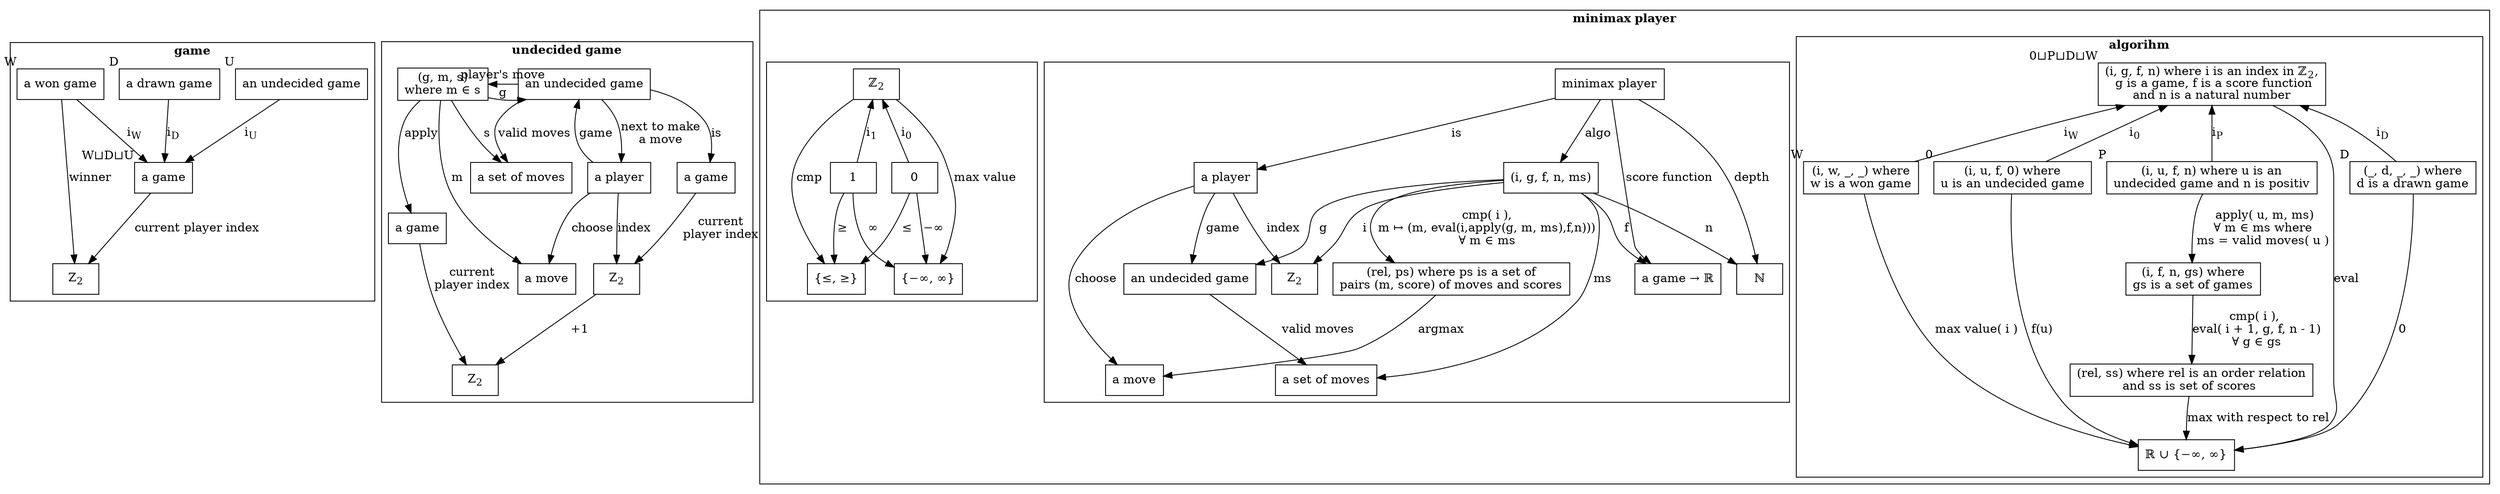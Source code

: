 digraph olog 
{ 
    node [shape = "box"]
    layout=dot
    subgraph cluster_ga {
        label=<<b>game</b>>
        ga_g [label="a game", xlabel=<W&#x2294;D&#x2294;U>]
        ga_g -> ga_z [label="current player index"]
        ga_w [label="a won game", xlabel=W]
        ga_w -> ga_g [label=<i<sub>W</sub>>]
        ga_w -> ga_z [label="winner"]
        ga_d [label="a drawn game", xlabel=D]
        ga_d -> ga_g [label=<i<sub>D</sub>>]
        ga_u [label="an undecided game", xlabel=U]
        ga_u -> ga_g [label=<i<sub>U</sub>>]
        ga_z [label=<Z<sub>2</sub>>]
    }
    subgraph cluster_moves {
        label=<<b>undecided game</b>>
        st_z [label=<Z<sub>2</sub>>]
        st_undecided [label="an undecided game"]
        st_undecided -> st_game [label="is"]
        st_undecided -> st_p [label=<next to make<br/>a move>]
        st_undecided -> st_s [label="valid moves"]
        st_undecided -> st_g_m_s [label=<player's move>]
        st_s [label="a set of moves"]
        st_g_m_s [label=<(g, m, s)<br/>where m &#x2208; s>]
        st_g_m_s -> st_s [label="s"]
        st_g_m_s -> st_m [label="m"]
        st_g_m_s -> st_g2 [label="apply"]
        st_g_m_s -> st_undecided [label="g"]
        st_game [label="a game"]
        st_game -> st_z2 [label=<current<br/>player index>]
        st_g2 [label="a game"]
        st_p [label="a player"]
        st_p -> st_z2 [label="index"]   
        st_p -> st_m [label="choose"]   
        st_p -> st_undecided [label="game"] 
        st_z2 [label=<Z<sub>2</sub>>]
        st_z2 -> st_z [label="+1"]
        st_g2 -> st_z [label=<current<br/>player index>]
        st_m [label="a move"]
        {rank=same; st_g_m_s; st_undecided}
        //{rank=same; st_z; st_z2}
        //{rank=same; st_m; st_s}
        //{rank=min; st_game}
    }    

    subgraph cluster_mp {
        label=<<b>minimax player</b>>
        subgraph cluster_minimax {
            label=<<b>algorihm</b>>
            mm_i_g_s_n [label=<(i, g, f, n) where i is an index in &#x2124;<sub>2</sub>,<br/> g is a game, f is a score function<br/>and n is a natural number>, xlabel=<0&#x2294;P&#x2294;D&#x2294;W>]
            mm_i_g_s_n -> mm_e [label="eval"]
            mm_i_d_s_n [label=<(_, d, _, _) where<br/>d is a drawn game>, xlabel=D]
            mm_i_d_s_n -> mm_i_g_s_n [label=<i<sub>D</sub>>]
            mm_i_d_s_n -> mm_e [label=<0>]
            mm_i_w_s_n [label=<(i, w, _, _) where<br/>w is a won game>, xlabel=W]
            mm_i_w_s_n -> mm_i_g_s_n [label=<i<sub>W</sub>>]
            mm_i_w_s_n -> mm_e [label=<max value( i )>]
            mm_i_u_s_0 [label=<(i, u, f, 0) where<br/>u is an undecided game>, xlabel=0]
            mm_i_u_s_0 -> mm_i_g_s_n [label=<i<sub>0</sub>>]
            mm_i_u_s_0 -> mm_e [label=<f(u)>]
            mm_i_u_s_pos [label=<(i, u, f, n) where u is an<br/>undecided game and n is positiv>, xlabel=P]
            mm_i_u_s_pos -> mm_i_g_s_n [label=<i<sub>P</sub>>]
            mm_i_u_s_pos -> mm_games [label=< apply( u, m, ms)<br/>&#x2200; m &#x2208; ms where<br/>ms = valid moves( u )>]
            mm_games -> mm_evals [label=<cmp( i ), <br/>eval( i + 1, g, f, n - 1)<br/>&#x2200; g &#x2208; gs>]
            mm_games [label=<(i, f, n, gs) where<br/>gs is a set of games>]
            mm_evals [label=<(rel, ss) where rel is an order relation<br/> and ss is set of scores  >]
            mm_evals -> mm_e [label=<max with respect to rel>]
            mm_e [label=<&#x211d; ∪ {−∞, ∞}>]
            {rank=min; mm_i_g_s_n} 
            {rank=same; mm_i_d_s_n; mm_i_w_s_n; mm_i_u_s_0; mm_i_u_s_pos}
        }

        subgraph cluster_pl {
        label=""
        mg_mm [label="minimax player"]
        mg_mm -> mg_pl [label="is"]
        mg_mm -> mg_f [label="score function"]
        mg_mm -> mg_n [label="depth"]
        mg_mm -> mg_t [label="algo"]
        mg_t [label=<(i, g, f, n, ms)>]
        mg_t -> mg_z2 [label=i]
        mg_t -> mg_un [label=g]
        mg_t -> mg_f [label=f]
        mg_t -> mg_n [label=n]
        mg_t -> mg_ms [label=ms]
        mg_t -> mg_m_sc [label=<cmp( i ),<br/>m &#x21a6; (m, eval(i,apply(g, m, ms),f,n)))<br/>&#x2200; m &#x2208; ms<br/>>]
        mg_z2 [label=<Z<sub>2</sub>>]
        mg_ms [label="a set of moves"]
        mg_un [label="an undecided game"]
        mg_pl -> mg_un [label=game]        
        mg_pl -> mg_m [label="choose"]
        mg_pl -> mg_z2 [label="index"]
        mg_un -> mg_ms [label="valid moves"]
        mg_m_sc [label=<(rel, ps) where ps is a set of<br/>pairs (m, score) of moves and scores>]
        mg_m_sc -> mg_m [label=<argmax>]
        mg_m [label="a move"]
        mg_n [label=<&#x2115;>]
        mg_pl [label="a player"]
        mg_f [label=<a game &#x2192; &#x211d;<br/>>]
        }
        subgraph cluster_z {
        label=""
        mg_0 [label=<0>]
        mg_0 -> mg_z [label=<i<sub>0</sub>>]
        mg_0 -> mg_cmp [label=<&#x2264;>]
        mg_0 -> mg_inf [label=<−∞>]
        mg_1 [label=<1>]
        mg_1 -> mg_z [label=<i<sub>1</sub>>]
        mg_1 -> mg_cmp [label=<&#x2265;>]
        mg_1 -> mg_inf [label=<∞>]
        mg_z [label=<&#x2124;<sub>2</sub>>]
        mg_z -> mg_cmp [label=<cmp>]
        mg_z -> mg_inf [label=<max value>]
        mg_cmp [label=<{&#x2264;, &#x2265;}>, group=1]
        mg_inf [label=<{−∞, ∞}>, group=1]
        {rank=min; mg_z}
        }
    }
}

/*
        mm_l [label=<a game g' = apply( g, s, m)<br/>&#x2200; m &#x2208; s>]
        mm_l -> mm_s [label="s"]
        mm_l -> mm_g [label="g"]
*/